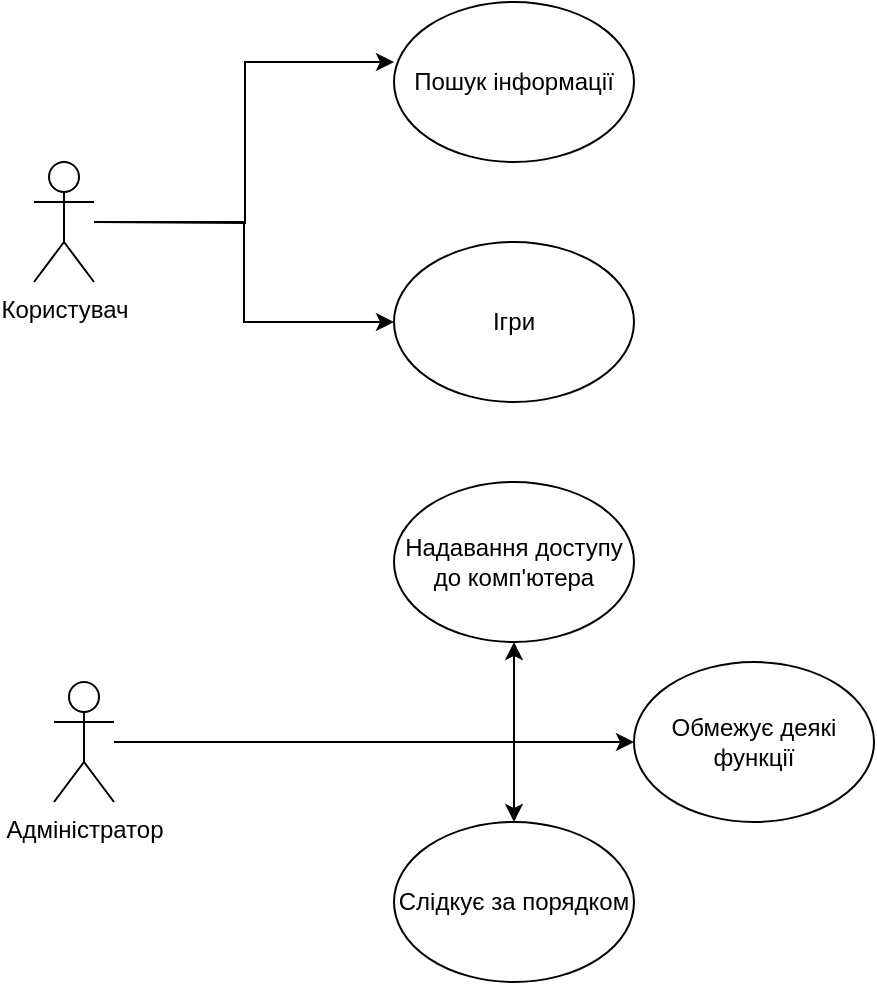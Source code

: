 <mxfile version="15.1.0" type="github">
  <diagram name="Page-1" id="e7e014a7-5840-1c2e-5031-d8a46d1fe8dd">
    <mxGraphModel dx="1673" dy="931" grid="1" gridSize="10" guides="1" tooltips="1" connect="1" arrows="1" fold="1" page="1" pageScale="1" pageWidth="1169" pageHeight="826" background="none" math="0" shadow="0">
      <root>
        <mxCell id="0" />
        <mxCell id="1" parent="0" />
        <mxCell id="xwlEYZinoC3OY1tXjN9s-45" style="edgeStyle=orthogonalEdgeStyle;rounded=0;orthogonalLoop=1;jettySize=auto;html=1;entryX=0;entryY=0.375;entryDx=0;entryDy=0;entryPerimeter=0;" edge="1" parent="1" target="xwlEYZinoC3OY1tXjN9s-44">
          <mxGeometry relative="1" as="geometry">
            <mxPoint x="380" y="260" as="sourcePoint" />
          </mxGeometry>
        </mxCell>
        <mxCell id="xwlEYZinoC3OY1tXjN9s-48" style="edgeStyle=orthogonalEdgeStyle;rounded=0;orthogonalLoop=1;jettySize=auto;html=1;" edge="1" parent="1" source="xwlEYZinoC3OY1tXjN9s-41" target="xwlEYZinoC3OY1tXjN9s-46">
          <mxGeometry relative="1" as="geometry" />
        </mxCell>
        <mxCell id="xwlEYZinoC3OY1tXjN9s-41" value="Користувач" style="shape=umlActor;verticalLabelPosition=bottom;verticalAlign=top;html=1;outlineConnect=0;" vertex="1" parent="1">
          <mxGeometry x="350" y="230" width="30" height="60" as="geometry" />
        </mxCell>
        <mxCell id="xwlEYZinoC3OY1tXjN9s-55" style="edgeStyle=orthogonalEdgeStyle;rounded=0;orthogonalLoop=1;jettySize=auto;html=1;" edge="1" parent="1" source="xwlEYZinoC3OY1tXjN9s-42" target="xwlEYZinoC3OY1tXjN9s-49">
          <mxGeometry relative="1" as="geometry" />
        </mxCell>
        <mxCell id="xwlEYZinoC3OY1tXjN9s-56" style="edgeStyle=orthogonalEdgeStyle;rounded=0;orthogonalLoop=1;jettySize=auto;html=1;" edge="1" parent="1" source="xwlEYZinoC3OY1tXjN9s-42" target="xwlEYZinoC3OY1tXjN9s-51">
          <mxGeometry relative="1" as="geometry">
            <Array as="points">
              <mxPoint x="590" y="520" />
            </Array>
          </mxGeometry>
        </mxCell>
        <mxCell id="xwlEYZinoC3OY1tXjN9s-57" style="edgeStyle=orthogonalEdgeStyle;rounded=0;orthogonalLoop=1;jettySize=auto;html=1;" edge="1" parent="1" source="xwlEYZinoC3OY1tXjN9s-42">
          <mxGeometry relative="1" as="geometry">
            <mxPoint x="650" y="520.0" as="targetPoint" />
          </mxGeometry>
        </mxCell>
        <mxCell id="xwlEYZinoC3OY1tXjN9s-42" value="Адміністратор" style="shape=umlActor;verticalLabelPosition=bottom;verticalAlign=top;html=1;outlineConnect=0;" vertex="1" parent="1">
          <mxGeometry x="360" y="490" width="30" height="60" as="geometry" />
        </mxCell>
        <mxCell id="xwlEYZinoC3OY1tXjN9s-44" value="Пошук інформації" style="ellipse;whiteSpace=wrap;html=1;" vertex="1" parent="1">
          <mxGeometry x="530" y="150" width="120" height="80" as="geometry" />
        </mxCell>
        <mxCell id="xwlEYZinoC3OY1tXjN9s-46" value="Ігри" style="ellipse;whiteSpace=wrap;html=1;" vertex="1" parent="1">
          <mxGeometry x="530" y="270" width="120" height="80" as="geometry" />
        </mxCell>
        <mxCell id="xwlEYZinoC3OY1tXjN9s-49" value="Надавання доступу до комп&#39;ютера" style="ellipse;whiteSpace=wrap;html=1;" vertex="1" parent="1">
          <mxGeometry x="530" y="390" width="120" height="80" as="geometry" />
        </mxCell>
        <mxCell id="xwlEYZinoC3OY1tXjN9s-51" value="Слідкує за порядком" style="ellipse;whiteSpace=wrap;html=1;" vertex="1" parent="1">
          <mxGeometry x="530" y="560" width="120" height="80" as="geometry" />
        </mxCell>
        <mxCell id="xwlEYZinoC3OY1tXjN9s-58" value="Обмежує деякі функції" style="ellipse;whiteSpace=wrap;html=1;" vertex="1" parent="1">
          <mxGeometry x="650" y="480" width="120" height="80" as="geometry" />
        </mxCell>
      </root>
    </mxGraphModel>
  </diagram>
</mxfile>
